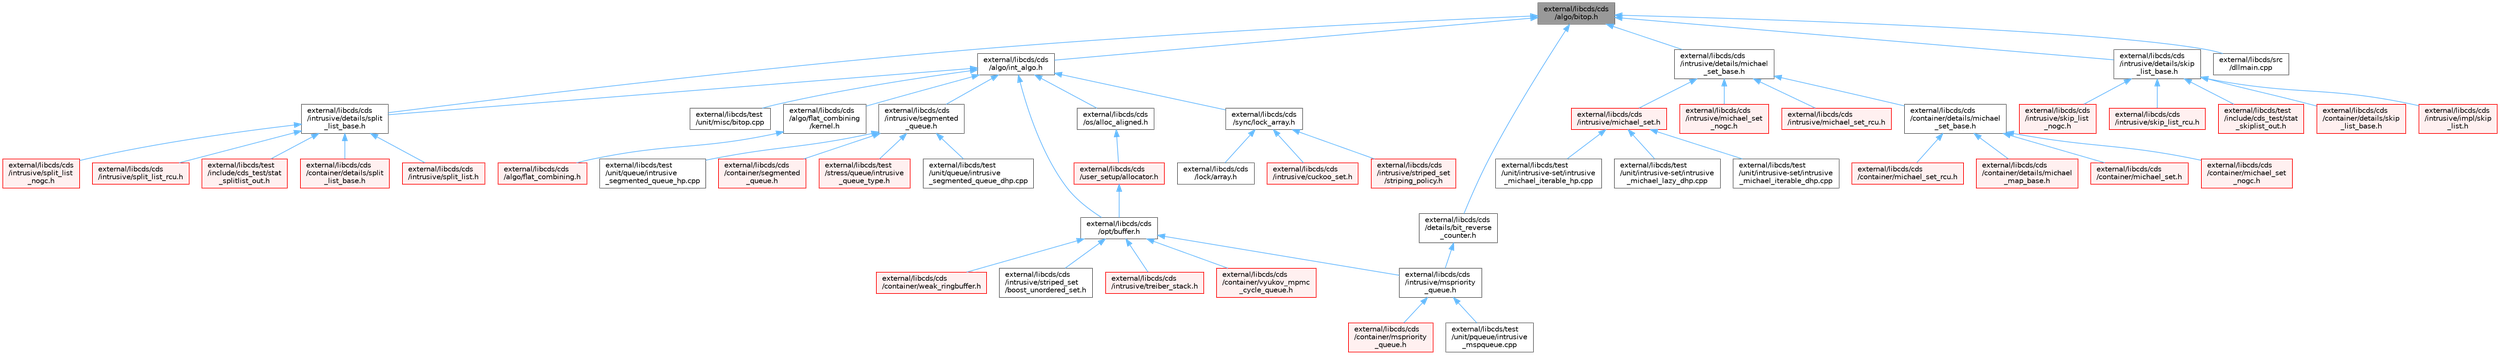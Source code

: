 digraph "external/libcds/cds/algo/bitop.h"
{
 // LATEX_PDF_SIZE
  bgcolor="transparent";
  edge [fontname=Helvetica,fontsize=10,labelfontname=Helvetica,labelfontsize=10];
  node [fontname=Helvetica,fontsize=10,shape=box,height=0.2,width=0.4];
  Node1 [id="Node000001",label="external/libcds/cds\l/algo/bitop.h",height=0.2,width=0.4,color="gray40", fillcolor="grey60", style="filled", fontcolor="black",tooltip=" "];
  Node1 -> Node2 [id="edge1_Node000001_Node000002",dir="back",color="steelblue1",style="solid",tooltip=" "];
  Node2 [id="Node000002",label="external/libcds/cds\l/algo/int_algo.h",height=0.2,width=0.4,color="grey40", fillcolor="white", style="filled",URL="$int__algo_8h.html",tooltip=" "];
  Node2 -> Node3 [id="edge2_Node000002_Node000003",dir="back",color="steelblue1",style="solid",tooltip=" "];
  Node3 [id="Node000003",label="external/libcds/cds\l/algo/flat_combining\l/kernel.h",height=0.2,width=0.4,color="grey40", fillcolor="white", style="filled",URL="$libcds_2cds_2algo_2flat__combining_2kernel_8h.html",tooltip=" "];
  Node3 -> Node4 [id="edge3_Node000003_Node000004",dir="back",color="steelblue1",style="solid",tooltip=" "];
  Node4 [id="Node000004",label="external/libcds/cds\l/algo/flat_combining.h",height=0.2,width=0.4,color="red", fillcolor="#FFF0F0", style="filled",URL="$flat__combining_8h.html",tooltip=" "];
  Node2 -> Node41 [id="edge4_Node000002_Node000041",dir="back",color="steelblue1",style="solid",tooltip=" "];
  Node41 [id="Node000041",label="external/libcds/cds\l/intrusive/details/split\l_list_base.h",height=0.2,width=0.4,color="grey40", fillcolor="white", style="filled",URL="$intrusive_2details_2split__list__base_8h.html",tooltip=" "];
  Node41 -> Node42 [id="edge5_Node000041_Node000042",dir="back",color="steelblue1",style="solid",tooltip=" "];
  Node42 [id="Node000042",label="external/libcds/cds\l/container/details/split\l_list_base.h",height=0.2,width=0.4,color="red", fillcolor="#FFF0F0", style="filled",URL="$container_2details_2split__list__base_8h.html",tooltip=" "];
  Node41 -> Node101 [id="edge6_Node000041_Node000101",dir="back",color="steelblue1",style="solid",tooltip=" "];
  Node101 [id="Node000101",label="external/libcds/cds\l/intrusive/split_list.h",height=0.2,width=0.4,color="red", fillcolor="#FFF0F0", style="filled",URL="$split__list_8h.html",tooltip=" "];
  Node41 -> Node108 [id="edge7_Node000041_Node000108",dir="back",color="steelblue1",style="solid",tooltip=" "];
  Node108 [id="Node000108",label="external/libcds/cds\l/intrusive/split_list\l_nogc.h",height=0.2,width=0.4,color="red", fillcolor="#FFF0F0", style="filled",URL="$split__list__nogc_8h.html",tooltip=" "];
  Node41 -> Node111 [id="edge8_Node000041_Node000111",dir="back",color="steelblue1",style="solid",tooltip=" "];
  Node111 [id="Node000111",label="external/libcds/cds\l/intrusive/split_list_rcu.h",height=0.2,width=0.4,color="red", fillcolor="#FFF0F0", style="filled",URL="$split__list__rcu_8h.html",tooltip=" "];
  Node41 -> Node120 [id="edge9_Node000041_Node000120",dir="back",color="steelblue1",style="solid",tooltip=" "];
  Node120 [id="Node000120",label="external/libcds/test\l/include/cds_test/stat\l_splitlist_out.h",height=0.2,width=0.4,color="red", fillcolor="#FFF0F0", style="filled",URL="$stat__splitlist__out_8h.html",tooltip=" "];
  Node2 -> Node121 [id="edge10_Node000002_Node000121",dir="back",color="steelblue1",style="solid",tooltip=" "];
  Node121 [id="Node000121",label="external/libcds/cds\l/intrusive/segmented\l_queue.h",height=0.2,width=0.4,color="grey40", fillcolor="white", style="filled",URL="$intrusive_2segmented__queue_8h.html",tooltip=" "];
  Node121 -> Node122 [id="edge11_Node000121_Node000122",dir="back",color="steelblue1",style="solid",tooltip=" "];
  Node122 [id="Node000122",label="external/libcds/cds\l/container/segmented\l_queue.h",height=0.2,width=0.4,color="red", fillcolor="#FFF0F0", style="filled",URL="$container_2segmented__queue_8h.html",tooltip=" "];
  Node121 -> Node31 [id="edge12_Node000121_Node000031",dir="back",color="steelblue1",style="solid",tooltip=" "];
  Node31 [id="Node000031",label="external/libcds/test\l/stress/queue/intrusive\l_queue_type.h",height=0.2,width=0.4,color="red", fillcolor="#FFF0F0", style="filled",URL="$intrusive__queue__type_8h.html",tooltip=" "];
  Node121 -> Node125 [id="edge13_Node000121_Node000125",dir="back",color="steelblue1",style="solid",tooltip=" "];
  Node125 [id="Node000125",label="external/libcds/test\l/unit/queue/intrusive\l_segmented_queue_dhp.cpp",height=0.2,width=0.4,color="grey40", fillcolor="white", style="filled",URL="$intrusive__segmented__queue__dhp_8cpp.html",tooltip=" "];
  Node121 -> Node126 [id="edge14_Node000121_Node000126",dir="back",color="steelblue1",style="solid",tooltip=" "];
  Node126 [id="Node000126",label="external/libcds/test\l/unit/queue/intrusive\l_segmented_queue_hp.cpp",height=0.2,width=0.4,color="grey40", fillcolor="white", style="filled",URL="$intrusive__segmented__queue__hp_8cpp.html",tooltip=" "];
  Node2 -> Node127 [id="edge15_Node000002_Node000127",dir="back",color="steelblue1",style="solid",tooltip=" "];
  Node127 [id="Node000127",label="external/libcds/cds\l/opt/buffer.h",height=0.2,width=0.4,color="grey40", fillcolor="white", style="filled",URL="$external_2libcds_2cds_2opt_2buffer_8h.html",tooltip=" "];
  Node127 -> Node128 [id="edge16_Node000127_Node000128",dir="back",color="steelblue1",style="solid",tooltip=" "];
  Node128 [id="Node000128",label="external/libcds/cds\l/container/vyukov_mpmc\l_cycle_queue.h",height=0.2,width=0.4,color="red", fillcolor="#FFF0F0", style="filled",URL="$container_2vyukov__mpmc__cycle__queue_8h.html",tooltip=" "];
  Node127 -> Node355 [id="edge17_Node000127_Node000355",dir="back",color="steelblue1",style="solid",tooltip=" "];
  Node355 [id="Node000355",label="external/libcds/cds\l/container/weak_ringbuffer.h",height=0.2,width=0.4,color="red", fillcolor="#FFF0F0", style="filled",URL="$weak__ringbuffer_8h.html",tooltip=" "];
  Node127 -> Node357 [id="edge18_Node000127_Node000357",dir="back",color="steelblue1",style="solid",tooltip=" "];
  Node357 [id="Node000357",label="external/libcds/cds\l/intrusive/mspriority\l_queue.h",height=0.2,width=0.4,color="grey40", fillcolor="white", style="filled",URL="$intrusive_2mspriority__queue_8h.html",tooltip=" "];
  Node357 -> Node358 [id="edge19_Node000357_Node000358",dir="back",color="steelblue1",style="solid",tooltip=" "];
  Node358 [id="Node000358",label="external/libcds/cds\l/container/mspriority\l_queue.h",height=0.2,width=0.4,color="red", fillcolor="#FFF0F0", style="filled",URL="$container_2mspriority__queue_8h.html",tooltip=" "];
  Node357 -> Node360 [id="edge20_Node000357_Node000360",dir="back",color="steelblue1",style="solid",tooltip=" "];
  Node360 [id="Node000360",label="external/libcds/test\l/unit/pqueue/intrusive\l_mspqueue.cpp",height=0.2,width=0.4,color="grey40", fillcolor="white", style="filled",URL="$intrusive__mspqueue_8cpp.html",tooltip=" "];
  Node127 -> Node361 [id="edge21_Node000127_Node000361",dir="back",color="steelblue1",style="solid",tooltip=" "];
  Node361 [id="Node000361",label="external/libcds/cds\l/intrusive/striped_set\l/boost_unordered_set.h",height=0.2,width=0.4,color="grey40", fillcolor="white", style="filled",URL="$intrusive_2striped__set_2boost__unordered__set_8h.html",tooltip=" "];
  Node127 -> Node362 [id="edge22_Node000127_Node000362",dir="back",color="steelblue1",style="solid",tooltip=" "];
  Node362 [id="Node000362",label="external/libcds/cds\l/intrusive/treiber_stack.h",height=0.2,width=0.4,color="red", fillcolor="#FFF0F0", style="filled",URL="$intrusive_2treiber__stack_8h.html",tooltip=" "];
  Node2 -> Node369 [id="edge23_Node000002_Node000369",dir="back",color="steelblue1",style="solid",tooltip=" "];
  Node369 [id="Node000369",label="external/libcds/cds\l/os/alloc_aligned.h",height=0.2,width=0.4,color="grey40", fillcolor="white", style="filled",URL="$alloc__aligned_8h.html",tooltip=" "];
  Node369 -> Node370 [id="edge24_Node000369_Node000370",dir="back",color="steelblue1",style="solid",tooltip=" "];
  Node370 [id="Node000370",label="external/libcds/cds\l/user_setup/allocator.h",height=0.2,width=0.4,color="red", fillcolor="#FFF0F0", style="filled",URL="$external_2libcds_2cds_2user__setup_2allocator_8h.html",tooltip="Default implementation of allocator classes."];
  Node370 -> Node127 [id="edge25_Node000370_Node000127",dir="back",color="steelblue1",style="solid",tooltip=" "];
  Node2 -> Node634 [id="edge26_Node000002_Node000634",dir="back",color="steelblue1",style="solid",tooltip=" "];
  Node634 [id="Node000634",label="external/libcds/cds\l/sync/lock_array.h",height=0.2,width=0.4,color="grey40", fillcolor="white", style="filled",URL="$lock__array_8h.html",tooltip=" "];
  Node634 -> Node517 [id="edge27_Node000634_Node000517",dir="back",color="steelblue1",style="solid",tooltip=" "];
  Node517 [id="Node000517",label="external/libcds/cds\l/intrusive/cuckoo_set.h",height=0.2,width=0.4,color="red", fillcolor="#FFF0F0", style="filled",URL="$intrusive_2cuckoo__set_8h.html",tooltip=" "];
  Node634 -> Node635 [id="edge28_Node000634_Node000635",dir="back",color="steelblue1",style="solid",tooltip=" "];
  Node635 [id="Node000635",label="external/libcds/cds\l/intrusive/striped_set\l/striping_policy.h",height=0.2,width=0.4,color="red", fillcolor="#FFF0F0", style="filled",URL="$striping__policy_8h.html",tooltip=" "];
  Node634 -> Node656 [id="edge29_Node000634_Node000656",dir="back",color="steelblue1",style="solid",tooltip=" "];
  Node656 [id="Node000656",label="external/libcds/cds\l/lock/array.h",height=0.2,width=0.4,color="grey40", fillcolor="white", style="filled",URL="$external_2libcds_2cds_2lock_2array_8h.html",tooltip=" "];
  Node2 -> Node1080 [id="edge30_Node000002_Node001080",dir="back",color="steelblue1",style="solid",tooltip=" "];
  Node1080 [id="Node001080",label="external/libcds/test\l/unit/misc/bitop.cpp",height=0.2,width=0.4,color="grey40", fillcolor="white", style="filled",URL="$bitop_8cpp.html",tooltip=" "];
  Node1 -> Node1081 [id="edge31_Node000001_Node001081",dir="back",color="steelblue1",style="solid",tooltip=" "];
  Node1081 [id="Node001081",label="external/libcds/cds\l/details/bit_reverse\l_counter.h",height=0.2,width=0.4,color="grey40", fillcolor="white", style="filled",URL="$bit__reverse__counter_8h.html",tooltip=" "];
  Node1081 -> Node357 [id="edge32_Node001081_Node000357",dir="back",color="steelblue1",style="solid",tooltip=" "];
  Node1 -> Node587 [id="edge33_Node000001_Node000587",dir="back",color="steelblue1",style="solid",tooltip=" "];
  Node587 [id="Node000587",label="external/libcds/cds\l/intrusive/details/michael\l_set_base.h",height=0.2,width=0.4,color="grey40", fillcolor="white", style="filled",URL="$intrusive_2details_2michael__set__base_8h.html",tooltip=" "];
  Node587 -> Node588 [id="edge34_Node000587_Node000588",dir="back",color="steelblue1",style="solid",tooltip=" "];
  Node588 [id="Node000588",label="external/libcds/cds\l/container/details/michael\l_set_base.h",height=0.2,width=0.4,color="grey40", fillcolor="white", style="filled",URL="$container_2details_2michael__set__base_8h.html",tooltip=" "];
  Node588 -> Node589 [id="edge35_Node000588_Node000589",dir="back",color="steelblue1",style="solid",tooltip=" "];
  Node589 [id="Node000589",label="external/libcds/cds\l/container/details/michael\l_map_base.h",height=0.2,width=0.4,color="red", fillcolor="#FFF0F0", style="filled",URL="$michael__map__base_8h.html",tooltip=" "];
  Node588 -> Node388 [id="edge36_Node000588_Node000388",dir="back",color="steelblue1",style="solid",tooltip=" "];
  Node388 [id="Node000388",label="external/libcds/cds\l/container/michael_set.h",height=0.2,width=0.4,color="red", fillcolor="#FFF0F0", style="filled",URL="$container_2michael__set_8h.html",tooltip=" "];
  Node588 -> Node590 [id="edge37_Node000588_Node000590",dir="back",color="steelblue1",style="solid",tooltip=" "];
  Node590 [id="Node000590",label="external/libcds/cds\l/container/michael_set\l_nogc.h",height=0.2,width=0.4,color="red", fillcolor="#FFF0F0", style="filled",URL="$container_2michael__set__nogc_8h.html",tooltip=" "];
  Node588 -> Node395 [id="edge38_Node000588_Node000395",dir="back",color="steelblue1",style="solid",tooltip=" "];
  Node395 [id="Node000395",label="external/libcds/cds\l/container/michael_set_rcu.h",height=0.2,width=0.4,color="red", fillcolor="#FFF0F0", style="filled",URL="$container_2michael__set__rcu_8h.html",tooltip=" "];
  Node587 -> Node551 [id="edge39_Node000587_Node000551",dir="back",color="steelblue1",style="solid",tooltip=" "];
  Node551 [id="Node000551",label="external/libcds/cds\l/intrusive/michael_set.h",height=0.2,width=0.4,color="red", fillcolor="#FFF0F0", style="filled",URL="$intrusive_2michael__set_8h.html",tooltip=" "];
  Node551 -> Node547 [id="edge40_Node000551_Node000547",dir="back",color="steelblue1",style="solid",tooltip=" "];
  Node547 [id="Node000547",label="external/libcds/test\l/unit/intrusive-set/intrusive\l_michael_iterable_dhp.cpp",height=0.2,width=0.4,color="grey40", fillcolor="white", style="filled",URL="$intrusive__michael__iterable__dhp_8cpp.html",tooltip=" "];
  Node551 -> Node550 [id="edge41_Node000551_Node000550",dir="back",color="steelblue1",style="solid",tooltip=" "];
  Node550 [id="Node000550",label="external/libcds/test\l/unit/intrusive-set/intrusive\l_michael_iterable_hp.cpp",height=0.2,width=0.4,color="grey40", fillcolor="white", style="filled",URL="$intrusive__michael__iterable__hp_8cpp.html",tooltip=" "];
  Node551 -> Node552 [id="edge42_Node000551_Node000552",dir="back",color="steelblue1",style="solid",tooltip=" "];
  Node552 [id="Node000552",label="external/libcds/test\l/unit/intrusive-set/intrusive\l_michael_lazy_dhp.cpp",height=0.2,width=0.4,color="grey40", fillcolor="white", style="filled",URL="$intrusive__michael__lazy__dhp_8cpp.html",tooltip=" "];
  Node587 -> Node591 [id="edge43_Node000587_Node000591",dir="back",color="steelblue1",style="solid",tooltip=" "];
  Node591 [id="Node000591",label="external/libcds/cds\l/intrusive/michael_set\l_nogc.h",height=0.2,width=0.4,color="red", fillcolor="#FFF0F0", style="filled",URL="$intrusive_2michael__set__nogc_8h.html",tooltip=" "];
  Node587 -> Node592 [id="edge44_Node000587_Node000592",dir="back",color="steelblue1",style="solid",tooltip=" "];
  Node592 [id="Node000592",label="external/libcds/cds\l/intrusive/michael_set_rcu.h",height=0.2,width=0.4,color="red", fillcolor="#FFF0F0", style="filled",URL="$intrusive_2michael__set__rcu_8h.html",tooltip=" "];
  Node1 -> Node604 [id="edge45_Node000001_Node000604",dir="back",color="steelblue1",style="solid",tooltip=" "];
  Node604 [id="Node000604",label="external/libcds/cds\l/intrusive/details/skip\l_list_base.h",height=0.2,width=0.4,color="grey40", fillcolor="white", style="filled",URL="$intrusive_2details_2skip__list__base_8h.html",tooltip=" "];
  Node604 -> Node491 [id="edge46_Node000604_Node000491",dir="back",color="steelblue1",style="solid",tooltip=" "];
  Node491 [id="Node000491",label="external/libcds/cds\l/container/details/skip\l_list_base.h",height=0.2,width=0.4,color="red", fillcolor="#FFF0F0", style="filled",URL="$container_2details_2skip__list__base_8h.html",tooltip=" "];
  Node604 -> Node605 [id="edge47_Node000604_Node000605",dir="back",color="steelblue1",style="solid",tooltip=" "];
  Node605 [id="Node000605",label="external/libcds/cds\l/intrusive/impl/skip\l_list.h",height=0.2,width=0.4,color="red", fillcolor="#FFF0F0", style="filled",URL="$skip__list_8h.html",tooltip=" "];
  Node604 -> Node610 [id="edge48_Node000604_Node000610",dir="back",color="steelblue1",style="solid",tooltip=" "];
  Node610 [id="Node000610",label="external/libcds/cds\l/intrusive/skip_list\l_nogc.h",height=0.2,width=0.4,color="red", fillcolor="#FFF0F0", style="filled",URL="$skip__list__nogc_8h.html",tooltip=" "];
  Node604 -> Node612 [id="edge49_Node000604_Node000612",dir="back",color="steelblue1",style="solid",tooltip=" "];
  Node612 [id="Node000612",label="external/libcds/cds\l/intrusive/skip_list_rcu.h",height=0.2,width=0.4,color="red", fillcolor="#FFF0F0", style="filled",URL="$skip__list__rcu_8h.html",tooltip=" "];
  Node604 -> Node615 [id="edge50_Node000604_Node000615",dir="back",color="steelblue1",style="solid",tooltip=" "];
  Node615 [id="Node000615",label="external/libcds/test\l/include/cds_test/stat\l_skiplist_out.h",height=0.2,width=0.4,color="red", fillcolor="#FFF0F0", style="filled",URL="$stat__skiplist__out_8h.html",tooltip=" "];
  Node1 -> Node41 [id="edge51_Node000001_Node000041",dir="back",color="steelblue1",style="solid",tooltip=" "];
  Node1 -> Node1082 [id="edge52_Node000001_Node001082",dir="back",color="steelblue1",style="solid",tooltip=" "];
  Node1082 [id="Node001082",label="external/libcds/src\l/dllmain.cpp",height=0.2,width=0.4,color="grey40", fillcolor="white", style="filled",URL="$dllmain_8cpp.html",tooltip=" "];
}
